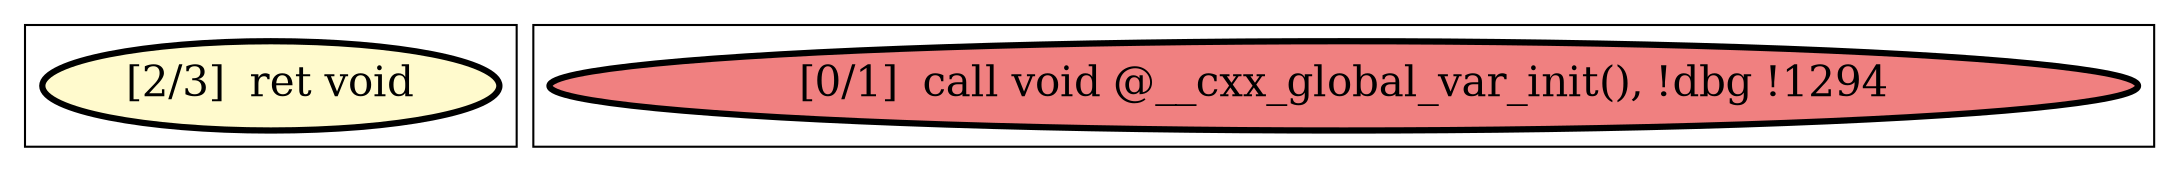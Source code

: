 
digraph G {





subgraph cluster1 {


node637 [penwidth=3.0,fontsize=20,fillcolor=lemonchiffon,label="[2/3]  ret void",shape=ellipse,style=filled ]



}

subgraph cluster0 {


node636 [penwidth=3.0,fontsize=20,fillcolor=lightcoral,label="[0/1]  call void @__cxx_global_var_init(), !dbg !1294",shape=ellipse,style=filled ]



}

}
